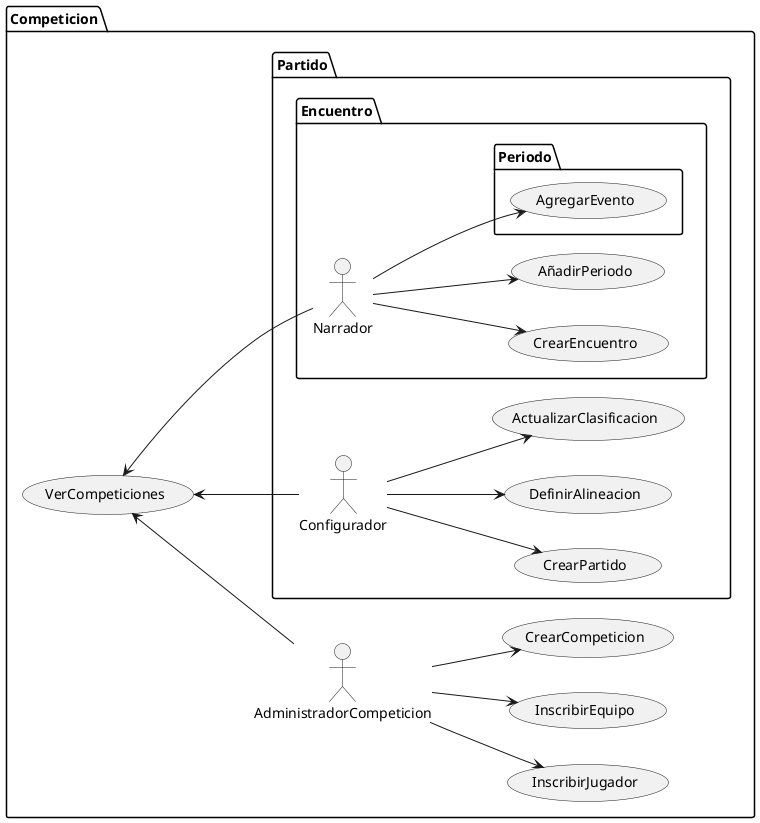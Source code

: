 @startuml
left to right direction

package Competicion {

	package Partido {

		actor Configurador

		usecase CrearPartido
		usecase DefinirAlineacion
		usecase ActualizarClasificacion

		Configurador --> CrearPartido
		Configurador --> DefinirAlineacion
		Configurador --> ActualizarClasificacion


		package Encuentro {

			actor Narrador
			usecase CrearEncuentro
			usecase AñadirPeriodo

			Narrador--> CrearEncuentro
			Narrador--> AñadirPeriodo

			package Periodo {
		
				useCase AgregarEvento

				Narrador --> AgregarEvento
			}
		}
	}

	actor AdministradorCompeticion   

	usecase InscribirJugador
	usecase InscribirEquipo
    
        usecase CrearCompeticion
 
	AdministradorCompeticion   --> InscribirEquipo
	AdministradorCompeticion   --> InscribirJugador
        AdministradorCompeticion   --> CrearCompeticion

        usecase VerCompeticiones

	AdministradorCompeticion   -u-> VerCompeticiones
	Configurador -u-> VerCompeticiones
	Narrador -u-> VerCompeticiones

}	


@enduml
